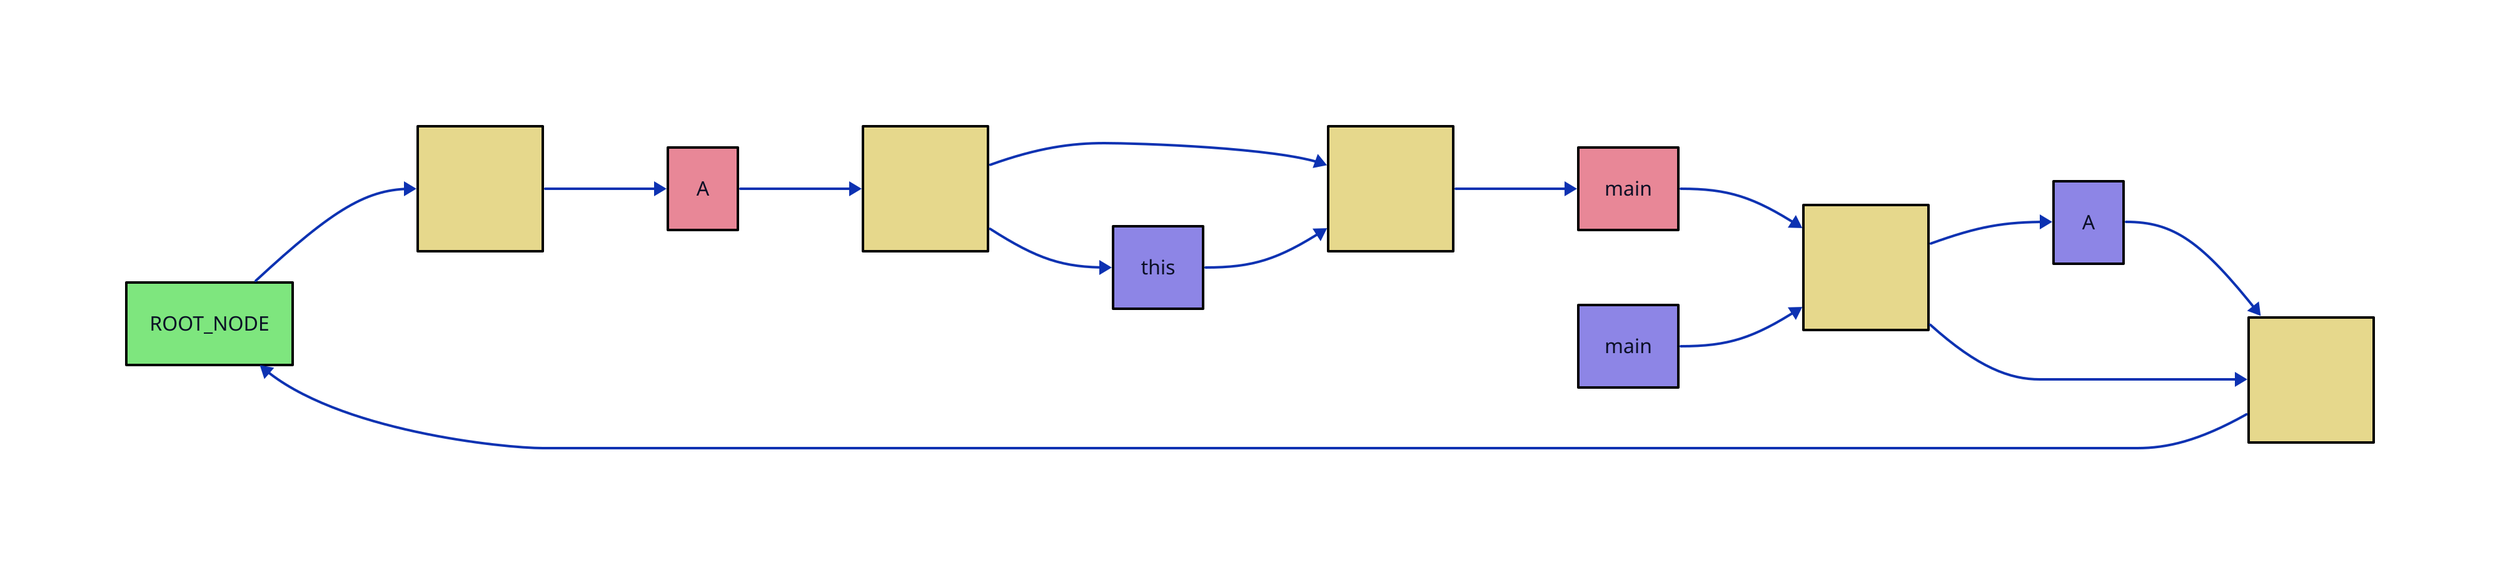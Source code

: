 direction: right

classes: {
  a-root: {
    style:  {
      fill: "#7ee67e"
      stroke: "#000000"
    }
  }
  a-def: {
    style:   {
      fill: "#e88797"
      stroke: "#000000"
    }
  }
  a-ref: {
    style:   {
      fill: "#8d85e6"
      stroke: "#000000"
    }
  }
  a-scope: {
    style: {
      fill: "#e6d88c"
      stroke: "#000000"
    }
  }
}

n1: "ROOT_NODE" {class: a-root}
# n2: "" {class: a-scope}
# n3: "" {class: a-scope}
n4: "" {class: a-scope}
n5: "" {class: a-scope}
# n6: "" {class: a-scope}
# n7: "" {class: a-scope}
n8: "A" {class: a-def}
n9: "A" {class: a-ref}
# n10: "" {class: a-scope}
n11: "" {class: a-scope}
n12: "this" {class: a-ref}
n13: "" {class: a-scope}
n14: "" {class: a-scope}
# n15: "" {class: a-scope}
# n16: "" {class: a-scope}
# n17: "" {class: a-scope}
# n18: "" {class: a-scope}
# n19: "" {class: a-scope}
n20: "main" {class: a-def}
n21: "main" {class: a-ref}
# n22: "" {class: a-scope}
# n23: "" {class: a-scope}
# n24: "" {class: a-scope}
# n25: "" {class: a-scope}

n1 -> n4
# n3 -> n1
#n4 -> n6
n5 -> n1
n4 -> n8
# n7 -> n5
n8 -> n11
n9 -> n5
n13 -> n5
n13 -> n9
n11 -> n12
n11 -> n14
n12 -> n14
# n13 -> n10
n14 -> n20
# n17 -> n13
# n19 -> n13
n20 -> n13
# n20 -> n23
# n20 -> n25
n21 -> n13
# n22 -> n13
# n24 -> n13
# n24 -> n21

